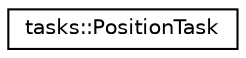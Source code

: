 digraph "Graphical Class Hierarchy"
{
  edge [fontname="Helvetica",fontsize="10",labelfontname="Helvetica",labelfontsize="10"];
  node [fontname="Helvetica",fontsize="10",shape=record];
  rankdir="LR";
  Node0 [label="tasks::PositionTask",height=0.2,width=0.4,color="black", fillcolor="white", style="filled",URL="$classtasks_1_1PositionTask.html"];
}
